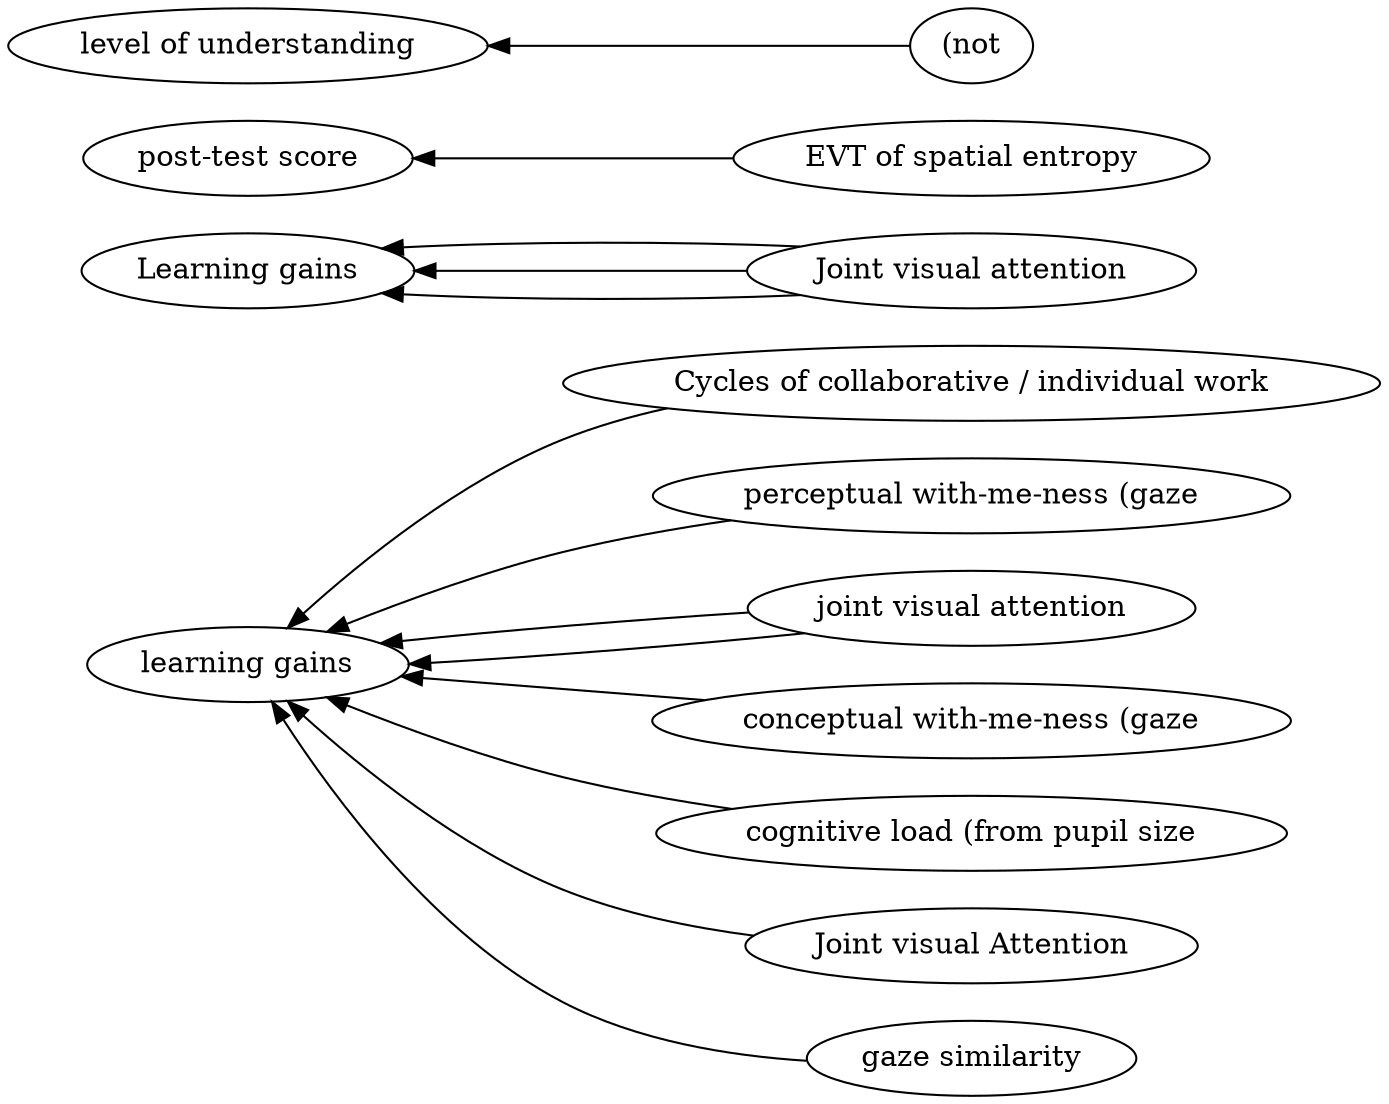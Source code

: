 digraph Test {
	rankdir=RL
	size="15,15"
	overlap=false
	splines=true
	{rank=same; "Cycles of collaborative / individual work" "perceptual with-me-ness (gaze" "joint visual attention" "conceptual with-me-ness (gaze" "cognitive load (from pupil size" "Joint visual Attention" "Joint visual attention" "EVT of spatial entropy" "gaze similarity" "(not";}
	{rank=same; "post-test score" "Learning gains" "learning gains" "level of understanding";}
	"perceptual with-me-ness (gaze" [href="https://scholar.google.com/scholar?hl=en&q=Looking%20AT%20versus%20Looking%20THROUGH:%20A%20Dual%20Eye-tracking%20Study%20in%20MOOC%20Context"]
	"perceptual with-me-ness (gaze" -> "learning gains"
	"conceptual with-me-ness (gaze" [href="https://scholar.google.com/scholar?hl=en&q=Looking%20AT%20versus%20Looking%20THROUGH:%20A%20Dual%20Eye-tracking%20Study%20in%20MOOC%20Context"]
	"conceptual with-me-ness (gaze" -> "learning gains"
	"gaze similarity" [href="https://scholar.google.com/scholar?hl=en&q=Looking%20AT%20versus%20Looking%20THROUGH:%20A%20Dual%20Eye-tracking%20Study%20in%20MOOC%20Context"]
	"gaze similarity" -> "learning gains"
	"(not" [href="https://scholar.google.com/scholar?hl=en&q=Dual%20Gaze%20as%20a%20Proxy%20for%20Collaboration%20in%20Informal%20Learning"]
	"(not" -> "level of understanding"
	"Joint visual attention" [href="https://scholar.google.com/scholar?hl=en&q=Using%20Eye-Tracking%20Technology%20to%20Support%20Visual%20Coordination%20in%20Collaborative%20Problem-Solving%20Groups"]
	"Joint visual attention" -> "Learning gains"
	"Joint visual attention" [href="https://scholar.google.com/scholar?hl=en&q=The%20Effect%20of%20Mutual%20Gaze%20Perception%20on%20Students’%20Verbal%20Coordination"]
	"Joint visual attention" -> "Learning gains"
	"Joint visual attention" [href="https://scholar.google.com/scholar?hl=en&q=Detecting%20Collaborative%20Dynamics%20Using%20Mobile%20Eye-Trackers"]
	"Joint visual attention" -> "Learning gains"
	"Cycles of collaborative / individual work" [href="https://scholar.google.com/scholar?hl=en&q=Leveraging%20Mobile%20Eye-Trackers%20to%20Capture%20Joint%20Visual%20Attention%20in%20Co-Located%20Collaborative%20Learning"]
	"Cycles of collaborative / individual work" -> "learning gains"
	"Joint visual Attention" [href="https://scholar.google.com/scholar?hl=en&q=Using%20Mobile%20Eye-Trackers%20to%20Unpack%20the%20Perceptual%20Benefits%20of%20a%20Tangible%20User%20Interface%20for%20Collaborative%20Learning"]
	"Joint visual Attention" -> "learning gains"
	"EVT of spatial entropy" [href="https://scholar.google.com/scholar?hl=en&q=An%20Alternate%20Statistical%20Lens%20to%20Look%20at%20Collaboration%20Data:%20Extreme%20Value%20Theory"]
	"EVT of spatial entropy" -> "post-test score"
	"joint visual attention" [href="https://scholar.google.com/scholar?hl=en&q=3D%20Tangibles%20Facilitate%20Joint%20Visual%20Attention%20in%20Dyads"]
	"joint visual attention" -> "learning gains"
	"joint visual attention" [href="https://scholar.google.com/scholar?hl=en&q=Real-time%20mutual%20gaze%20perception"]
	"joint visual attention" -> "learning gains"
	"cognitive load (from pupil size" [href="https://scholar.google.com/scholar?hl=en&q=Real-time%20mutual%20gaze%20perception"]
	"cognitive load (from pupil size" -> "learning gains"
}
